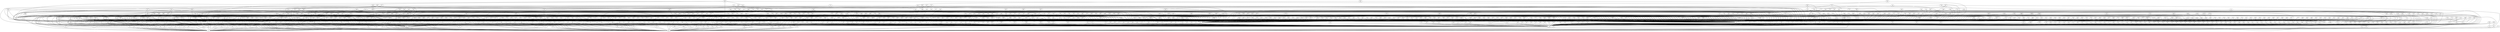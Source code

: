 graph G {
0;
1;
2;
3;
4;
5;
6;
7;
8;
9;
10;
11;
12;
13;
14;
15;
16;
17;
18;
19;
20;
21;
22;
23;
24;
25;
26;
27;
28;
29;
30;
31;
32;
33;
34;
35;
36;
37;
38;
39;
40;
41;
42;
43;
44;
45;
46;
47;
48;
49;
50;
51;
52;
53;
54;
55;
56;
57;
58;
59;
60;
61;
62;
63;
64;
65;
66;
67;
68;
69;
70;
71;
72;
73;
74;
75;
76;
77;
78;
79;
80;
81;
82;
83;
84;
85;
86;
87;
88;
89;
90;
91;
92;
93;
94;
95;
96;
97;
98;
99;
100;
101;
102;
103;
104;
105;
106;
107;
108;
109;
110;
111;
112;
113;
114;
115;
116;
117;
118;
119;
120;
121;
122;
123;
124;
125;
126;
127;
128;
129;
130;
131;
132;
133;
134;
135;
136;
137;
138;
139;
140;
141;
142;
143;
144;
145;
146;
147;
148;
149;
150;
151;
152;
153;
154;
155;
156;
157;
158;
159;
160;
161;
162;
163;
164;
165;
166;
167;
168;
169;
170;
171;
172;
173;
174;
175;
176;
177;
178;
179;
180;
181;
182;
183;
184;
185;
186;
187;
188;
189;
190;
191;
192;
193;
194;
195;
196;
197;
198;
199;
200;
201;
202;
203;
204;
205;
206;
207;
208;
209;
210;
211;
212;
213;
214;
215;
216;
217;
218;
219;
220;
221;
222;
223;
224;
225;
226;
227;
228;
229;
230;
231;
232;
233;
234;
235;
236;
237;
238;
239;
240;
241;
242;
243;
244;
245;
246;
247;
248;
249;
250;
251;
252;
253;
254;
255;
256;
257;
258;
259;
260;
261;
262;
263;
264;
265;
266;
267;
268;
269;
270;
271;
272;
273;
274;
275;
276;
277;
278;
279;
280;
281;
282;
283;
284;
285;
286;
287;
288;
289;
290;
291;
292;
293;
294;
295;
296;
297;
298;
299;
300;
301;
302;
303;
304;
305;
306;
307;
308;
309;
310;
311;
312;
313;
314;
315;
316;
317;
318;
319;
320;
321;
322;
323;
324;
325;
326;
327;
328;
329;
330;
331;
332;
333;
334;
335;
336;
337;
338;
339;
340;
341;
342;
343;
344;
345;
346;
347;
348;
349;
350;
351;
352;
353;
354;
355;
356;
357;
358;
359;
360;
361;
362;
363;
364;
365;
366;
367;
368;
369;
370;
371;
372;
373;
374;
375;
376;
377;
378;
379;
380;
381;
382;
383;
384;
385;
386;
387;
388;
389;
390;
391;
392;
393;
394;
395;
396;
397;
398;
399;
400;
401;
402;
403;
404;
405;
406;
407;
408;
409;
410;
411;
412;
413;
414;
415;
416;
417;
418;
419;
420;
421;
422;
423;
424;
425;
426;
427;
428;
429;
430;
431;
432;
433;
434;
435;
436;
437;
438;
439;
440;
441;
442;
443;
444;
445;
446;
447;
448;
449;
450;
451;
452;
453;
454;
455;
456;
457;
458;
459;
460;
461;
462;
463;
464;
465;
466;
467;
468;
469;
470;
471;
472;
473;
474;
475;
476;
477;
478;
479;
480;
481;
482;
483;
484;
485;
486;
487;
488;
489;
490;
491;
492;
493;
494;
495;
496;
497;
498;
499;
500;
501;
502;
503;
504;
505;
506;
507;
508;
509;
510;
511;
512;
513;
514;
515;
516;
517;
518;
519;
520;
521;
522;
523;
524;
525;
526;
527;
528;
529;
530;
531;
532;
533;
534;
535;
536;
537;
538;
539;
540;
541;
542;
543;
544;
545;
546;
547;
548;
549;
550;
551;
552;
553;
554;
555;
556;
557;
558;
559;
560;
561;
562;
563;
564;
565;
566;
567;
568;
569;
570;
571;
572;
573;
574;
575;
576;
577;
578;
579;
580;
581;
582;
583;
584;
585;
586;
587;
588;
589;
590;
591;
592;
593;
594;
595;
596;
597;
598;
599;
600;
601;
602;
603;
604;
605;
606;
607;
608;
609;
610;
611;
612;
613;
614;
615;
616;
617;
618;
619;
620;
621;
622;
623;
624;
625;
626;
627;
628;
629;
630;
631;
632;
633;
634;
635;
636;
637;
638;
639;
640;
641;
642;
643;
644;
645;
646;
647;
648;
649;
650;
651;
652;
653;
654;
655;
656;
657;
658;
659;
660;
661;
662;
663;
664;
665;
666;
667;
668;
669;
670;
671;
672;
673;
674;
675;
676;
677;
678;
679;
680;
681;
682;
683;
684;
685;
686;
687;
688;
689;
690;
691;
692;
693;
694;
695;
696;
697;
698;
699;
700;
701;
702;
703;
704;
705;
706;
707;
708;
709;
710;
711;
712;
713;
714;
715;
716;
717;
718;
719;
720;
721;
722;
723;
724;
725;
726;
727;
728;
729;
730;
731;
732;
733;
734;
735;
736;
737;
738;
739;
740;
741;
742;
743;
744;
745;
746;
747;
748;
749;
750;
751;
752;
753;
754;
755;
756;
757;
758;
759;
760;
761;
762;
763;
764;
765;
766;
767;
768;
769;
770;
771;
772;
773;
774;
775;
776;
777;
778;
779;
780;
781;
782;
783;
784;
785;
786;
787;
788;
789;
790;
791;
792;
793;
794;
795;
796;
797;
798;
799;
800;
801;
802;
803;
804;
805;
806;
807;
808;
809;
810;
811;
812;
813;
814;
815;
816;
817;
818;
819;
820;
821;
822;
823;
824;
825;
826;
827;
828;
829;
830;
831;
832;
833;
834;
835;
836;
837;
838;
839;
840;
841;
842;
843;
844;
845;
846;
847;
848;
849;
850;
851;
852;
853;
854;
855;
856;
857;
858;
859;
860;
861;
862;
863;
864;
865;
866;
867;
868;
869;
870;
871;
872;
873;
874;
875;
876;
877;
878;
879;
880;
881;
882;
883;
884;
885;
886;
887;
888;
889;
890;
891;
892;
893;
894;
895;
896;
897;
898;
899;
900;
901;
902;
903;
904;
905;
906;
907;
908;
909;
910;
911;
912;
913;
914;
915;
916;
917;
918;
919;
920;
921;
922;
923;
924;
925;
926;
927;
928;
929;
930;
931;
932;
933;
934;
935;
936;
937;
938;
939;
940;
941;
942;
943;
944;
945;
946;
947;
948;
949;
950;
951;
952;
953;
954;
955;
956;
957;
958;
959;
960;
961;
962;
963;
964;
965;
966;
967;
968;
969;
970;
971;
972;
973;
974;
975;
976;
977;
978;
979;
980;
981;
982;
983;
984;
985;
986;
987;
988;
989;
990;
991;
992;
993;
994;
995;
996;
997;
998;
999;
1--0 ;
2--0 ;
3--0 ;
4--0 ;
5--0 ;
6--0 ;
7--0 ;
8--0 ;
9--0 ;
10--0 ;
11--0 ;
12--0 ;
13--0 ;
14--0 ;
15--0 ;
16--0 ;
17--0 ;
18--0 ;
19--0 ;
20--0 ;
21--0 ;
22--0 ;
23--0 ;
24--0 ;
25--0 ;
26--0 ;
27--0 ;
28--0 ;
29--0 ;
30--0 ;
31--0 ;
32--0 ;
33--0 ;
34--0 ;
35--0 ;
36--0 ;
37--0 ;
38--0 ;
39--0 ;
40--0 ;
41--0 ;
42--0 ;
43--0 ;
44--0 ;
45--0 ;
46--0 ;
47--0 ;
48--0 ;
49--0 ;
51--50 ;
52--45 ;
52--50 ;
53--50 ;
54--50 ;
55--50 ;
56--2 ;
56--50 ;
57--43 ;
57--50 ;
58--42 ;
58--50 ;
59--50 ;
60--13 ;
60--50 ;
61--38 ;
61--50 ;
62--41 ;
62--50 ;
63--50 ;
64--50 ;
65--50 ;
66--50 ;
67--23 ;
67--50 ;
68--11 ;
68--50 ;
69--50 ;
70--24 ;
70--50 ;
71--50 ;
72--47 ;
72--50 ;
73--29 ;
73--50 ;
74--50 ;
75--50 ;
76--50 ;
77--10 ;
77--50 ;
78--50 ;
79--50 ;
80--50 ;
81--50 ;
82--50 ;
83--50 ;
84--50 ;
85--50 ;
86--50 ;
87--12 ;
87--50 ;
88--50 ;
89--50 ;
90--50 ;
91--33 ;
91--50 ;
92--50 ;
93--5 ;
93--50 ;
94--50 ;
95--34 ;
95--50 ;
96--50 ;
97--50 ;
98--50 ;
99--50 ;
100--36 ;
100--50 ;
101--50 ;
102--50 ;
103--50 ;
104--50 ;
105--50 ;
106--50 ;
107--50 ;
108--6 ;
108--50 ;
109--50 ;
110--3 ;
110--50 ;
111--50 ;
112--50 ;
113--50 ;
114--19 ;
114--50 ;
115--50 ;
116--50 ;
117--50 ;
118--50 ;
119--50 ;
120--50 ;
121--50 ;
122--50 ;
123--50 ;
124--25 ;
124--50 ;
125--50 ;
126--50 ;
127--50 ;
128--50 ;
129--50 ;
130--9 ;
130--50 ;
131--50 ;
132--37 ;
132--50 ;
133--50 ;
134--50 ;
135--50 ;
137--136 ;
138--99 ;
138--136 ;
139--109 ;
139--136 ;
140--136 ;
141--136 ;
142--136 ;
143--136 ;
144--136 ;
145--136 ;
146--136 ;
147--136 ;
148--136 ;
149--136 ;
150--136 ;
151--136 ;
152--136 ;
153--136 ;
154--124 ;
154--136 ;
155--136 ;
156--136 ;
157--136 ;
158--136 ;
159--136 ;
160--46 ;
160--125 ;
160--136 ;
161--136 ;
162--92 ;
162--136 ;
163--136 ;
164--136 ;
165--136 ;
166--136 ;
167--136 ;
168--136 ;
169--119 ;
169--136 ;
170--136 ;
171--7 ;
171--136 ;
172--136 ;
173--31 ;
173--71 ;
173--136 ;
174--136 ;
175--136 ;
176--104 ;
176--136 ;
177--136 ;
178--22 ;
178--63 ;
178--136 ;
179--75 ;
179--136 ;
180--136 ;
181--136 ;
182--136 ;
183--136 ;
184--136 ;
185--136 ;
186--100 ;
186--136 ;
187--136 ;
188--136 ;
189--84 ;
189--136 ;
190--136 ;
191--136 ;
192--136 ;
193--136 ;
194--136 ;
195--136 ;
196--136 ;
197--136 ;
198--96 ;
198--136 ;
199--136 ;
200--136 ;
201--117 ;
201--136 ;
202--118 ;
202--136 ;
203--136 ;
204--136 ;
205--80 ;
205--136 ;
206--136 ;
207--136 ;
208--44 ;
208--136 ;
209--136 ;
210--106 ;
210--136 ;
211--136 ;
212--45 ;
212--136 ;
213--136 ;
214--136 ;
215--136 ;
216--136 ;
217--21 ;
217--136 ;
218--136 ;
219--9 ;
219--136 ;
220--136 ;
221--136 ;
222--136 ;
223--101 ;
223--136 ;
224--136 ;
225--62 ;
225--136 ;
226--136 ;
227--136 ;
228--55 ;
228--136 ;
229--123 ;
229--136 ;
230--120 ;
230--136 ;
231--43 ;
231--136 ;
232--136 ;
233--136 ;
234--136 ;
235--136 ;
236--136 ;
237--131 ;
237--136 ;
238--136 ;
239--136 ;
240--136 ;
241--136 ;
242--136 ;
243--136 ;
244--136 ;
245--127 ;
245--136 ;
246--136 ;
247--136 ;
248--136 ;
249--6 ;
249--136 ;
250--136 ;
251--136 ;
252--136 ;
253--85 ;
253--136 ;
254--136 ;
255--136 ;
256--136 ;
257--136 ;
258--136 ;
259--105 ;
259--136 ;
260--136 ;
261--136 ;
262--136 ;
263--136 ;
264--53 ;
264--136 ;
265--33 ;
265--136 ;
266--136 ;
267--136 ;
268--136 ;
269--136 ;
270--115 ;
270--136 ;
271--136 ;
272--136 ;
273--136 ;
274--136 ;
275--136 ;
276--136 ;
277--136 ;
278--4 ;
278--136 ;
279--79 ;
279--136 ;
280--136 ;
281--112 ;
281--136 ;
282--136 ;
283--20 ;
283--136 ;
284--136 ;
285--76 ;
285--136 ;
286--136 ;
287--11 ;
287--136 ;
288--136 ;
289--136 ;
290--136 ;
291--136 ;
292--136 ;
293--136 ;
294--136 ;
295--136 ;
296--136 ;
297--136 ;
298--136 ;
299--136 ;
300--136 ;
301--136 ;
302--136 ;
303--136 ;
304--114 ;
304--136 ;
305--136 ;
306--136 ;
307--136 ;
308--136 ;
309--136 ;
310--116 ;
310--136 ;
311--136 ;
312--136 ;
313--136 ;
314--136 ;
315--136 ;
316--12 ;
316--136 ;
317--98 ;
317--136 ;
318--81 ;
318--136 ;
319--136 ;
320--136 ;
321--136 ;
322--29 ;
322--136 ;
323--136 ;
324--136 ;
325--136 ;
326--136 ;
327--136 ;
328--136 ;
329--136 ;
330--136 ;
331--136 ;
332--39 ;
332--129 ;
332--136 ;
333--136 ;
334--136 ;
335--136 ;
336--67 ;
336--136 ;
337--136 ;
338--93 ;
338--136 ;
339--136 ;
340--136 ;
341--133 ;
341--136 ;
342--132 ;
342--136 ;
343--136 ;
344--136 ;
345--136 ;
346--136 ;
347--3 ;
347--136 ;
348--136 ;
349--136 ;
350--78 ;
350--136 ;
351--136 ;
352--61 ;
352--136 ;
353--136 ;
354--35 ;
354--136 ;
355--136 ;
356--136 ;
357--136 ;
358--136 ;
359--136 ;
360--136 ;
361--136 ;
362--136 ;
363--2 ;
363--136 ;
364--134 ;
364--136 ;
365--136 ;
366--136 ;
367--136 ;
368--136 ;
369--15 ;
369--113 ;
369--136 ;
370--136 ;
371--136 ;
372--58 ;
372--136 ;
373--136 ;
374--136 ;
375--136 ;
376--47 ;
376--136 ;
377--136 ;
378--136 ;
379--136 ;
380--40 ;
380--136 ;
381--136 ;
382--136 ;
383--136 ;
384--136 ;
385--136 ;
386--30 ;
386--136 ;
387--136 ;
388--136 ;
389--136 ;
390--136 ;
391--136 ;
392--28 ;
392--136 ;
393--136 ;
394--136 ;
395--136 ;
396--90 ;
396--136 ;
397--136 ;
398--26 ;
398--136 ;
399--136 ;
400--136 ;
401--136 ;
402--49 ;
402--136 ;
403--89 ;
403--136 ;
404--136 ;
405--136 ;
406--136 ;
407--136 ;
408--136 ;
409--136 ;
410--34 ;
410--136 ;
412--411 ;
413--108 ;
413--343 ;
413--411 ;
414--411 ;
415--223 ;
415--411 ;
416--3 ;
416--411 ;
417--393 ;
417--411 ;
418--34 ;
418--411 ;
419--39 ;
419--411 ;
420--411 ;
421--411 ;
422--38 ;
422--305 ;
422--411 ;
423--82 ;
423--219 ;
423--411 ;
424--411 ;
425--17 ;
425--121 ;
425--365 ;
425--411 ;
426--56 ;
426--356 ;
426--411 ;
427--64 ;
427--167 ;
427--411 ;
428--134 ;
428--411 ;
429--23 ;
429--411 ;
430--91 ;
430--359 ;
430--411 ;
431--42 ;
431--260 ;
431--411 ;
432--52 ;
432--411 ;
434--433 ;
435--48 ;
435--334 ;
435--433 ;
436--406 ;
436--433 ;
437--174 ;
437--433 ;
438--42 ;
438--252 ;
438--433 ;
439--60 ;
439--277 ;
439--433 ;
440--27 ;
440--65 ;
440--142 ;
440--420 ;
440--433 ;
441--29 ;
441--427 ;
441--433 ;
442--25 ;
442--343 ;
442--433 ;
443--91 ;
443--195 ;
443--433 ;
444--79 ;
444--419 ;
444--433 ;
445--62 ;
445--433 ;
446--37 ;
446--433 ;
447--122 ;
447--303 ;
447--433 ;
448--19 ;
448--176 ;
448--421 ;
448--433 ;
449--94 ;
449--149 ;
449--433 ;
450--24 ;
450--175 ;
450--432 ;
450--433 ;
451--433 ;
452--68 ;
452--415 ;
452--433 ;
453--23 ;
453--433 ;
454--21 ;
454--53 ;
454--433 ;
455--54 ;
455--389 ;
455--433 ;
456--362 ;
456--433 ;
457--283 ;
457--433 ;
458--105 ;
458--416 ;
458--433 ;
459--130 ;
459--278 ;
459--414 ;
459--433 ;
460--103 ;
460--382 ;
460--433 ;
461--160 ;
461--433 ;
462--77 ;
462--193 ;
462--433 ;
463--38 ;
463--154 ;
463--433 ;
464--194 ;
464--433 ;
465--35 ;
465--433 ;
466--56 ;
466--320 ;
466--433 ;
467--209 ;
467--433 ;
468--433 ;
469--110 ;
469--400 ;
469--433 ;
470--433 ;
471--173 ;
471--433 ;
472--371 ;
472--433 ;
473--28 ;
473--99 ;
473--433 ;
474--16 ;
474--82 ;
474--330 ;
474--433 ;
475--350 ;
475--433 ;
477--476 ;
478--38 ;
478--303 ;
478--476 ;
479--57 ;
479--146 ;
479--476 ;
480--5 ;
480--226 ;
480--458 ;
480--476 ;
481--72 ;
481--167 ;
481--465 ;
481--476 ;
482--8 ;
482--121 ;
482--157 ;
482--468 ;
482--476 ;
483--18 ;
483--415 ;
483--476 ;
484--39 ;
484--113 ;
484--471 ;
484--476 ;
485--110 ;
485--212 ;
485--476 ;
486--87 ;
486--142 ;
486--421 ;
486--476 ;
487--27 ;
487--102 ;
487--175 ;
487--424 ;
487--476 ;
488--111 ;
488--417 ;
488--453 ;
488--476 ;
489--48 ;
489--135 ;
489--337 ;
489--476 ;
490--410 ;
490--432 ;
490--476 ;
491--40 ;
491--426 ;
491--470 ;
491--476 ;
492--16 ;
492--94 ;
492--181 ;
492--414 ;
492--476 ;
493--160 ;
493--476 ;
494--101 ;
494--418 ;
494--438 ;
494--476 ;
495--95 ;
495--406 ;
495--476 ;
496--107 ;
496--311 ;
496--429 ;
496--446 ;
496--476 ;
497--138 ;
497--428 ;
497--454 ;
497--476 ;
498--10 ;
498--284 ;
498--444 ;
498--476 ;
500--499 ;
501--163 ;
501--484 ;
501--499 ;
502--16 ;
502--147 ;
502--499 ;
503--120 ;
503--436 ;
503--499 ;
504--70 ;
504--357 ;
504--499 ;
505--35 ;
505--116 ;
505--493 ;
505--499 ;
506--37 ;
506--318 ;
506--499 ;
507--73 ;
507--382 ;
507--499 ;
508--36 ;
508--251 ;
508--458 ;
508--499 ;
509--27 ;
509--88 ;
509--271 ;
509--499 ;
510--95 ;
510--275 ;
510--441 ;
510--499 ;
511--28 ;
511--497 ;
511--499 ;
512--367 ;
512--488 ;
512--499 ;
513--60 ;
513--331 ;
513--411 ;
513--499 ;
514--65 ;
514--373 ;
514--491 ;
514--499 ;
515--4 ;
515--66 ;
515--464 ;
515--499 ;
516--14 ;
516--102 ;
516--394 ;
516--499 ;
517--91 ;
517--358 ;
517--483 ;
517--499 ;
518--42 ;
518--324 ;
518--499 ;
519--82 ;
519--272 ;
519--499 ;
520--57 ;
520--340 ;
520--451 ;
520--499 ;
521--23 ;
521--264 ;
521--499 ;
522--130 ;
522--498 ;
522--499 ;
523--134 ;
523--435 ;
523--499 ;
524--94 ;
524--183 ;
524--499 ;
525--93 ;
525--463 ;
525--490 ;
525--499 ;
526--466 ;
526--486 ;
526--499 ;
528--527 ;
529--527 ;
530--70 ;
530--190 ;
530--527 ;
531--149 ;
531--527 ;
532--527 ;
533--16 ;
533--361 ;
533--527 ;
534--527 ;
535--206 ;
535--523 ;
535--527 ;
536--527 ;
537--293 ;
537--527 ;
538--272 ;
538--428 ;
538--473 ;
538--527 ;
539--88 ;
539--241 ;
539--424 ;
539--527 ;
540--102 ;
540--188 ;
540--527 ;
541--159 ;
541--527 ;
542--344 ;
542--527 ;
543--481 ;
543--527 ;
544--457 ;
544--527 ;
545--60 ;
545--359 ;
545--527 ;
546--47 ;
546--527 ;
547--490 ;
547--527 ;
548--250 ;
548--527 ;
549--92 ;
549--527 ;
550--374 ;
550--527 ;
551--69 ;
551--309 ;
551--527 ;
552--83 ;
552--320 ;
552--527 ;
553--277 ;
553--527 ;
554--527 ;
555--8 ;
555--106 ;
555--527 ;
556--308 ;
556--470 ;
556--527 ;
557--527 ;
558--267 ;
558--527 ;
559--181 ;
559--527 ;
560--166 ;
560--527 ;
561--407 ;
561--527 ;
562--26 ;
562--527 ;
563--358 ;
563--527 ;
564--281 ;
564--515 ;
564--527 ;
565--527 ;
566--527 ;
567--527 ;
568--79 ;
568--527 ;
569--480 ;
569--527 ;
570--121 ;
570--335 ;
570--527 ;
571--179 ;
571--527 ;
572--53 ;
572--527 ;
573--17 ;
573--74 ;
573--378 ;
573--527 ;
574--126 ;
574--157 ;
574--527 ;
575--131 ;
575--527 ;
576--89 ;
576--527 ;
577--21 ;
577--118 ;
577--527 ;
578--49 ;
578--456 ;
578--527 ;
579--426 ;
579--527 ;
580--271 ;
580--527 ;
581--194 ;
581--527 ;
582--381 ;
582--527 ;
583--369 ;
583--527 ;
584--527 ;
585--128 ;
585--391 ;
585--527 ;
586--82 ;
586--527 ;
587--182 ;
587--527 ;
588--437 ;
588--478 ;
588--527 ;
589--252 ;
589--527 ;
590--227 ;
590--527 ;
591--527 ;
592--495 ;
592--527 ;
593--340 ;
593--527 ;
594--129 ;
594--527 ;
595--326 ;
595--527 ;
596--91 ;
596--287 ;
596--527 ;
597--527 ;
598--527 ;
599--183 ;
599--527 ;
600--151 ;
600--527 ;
601--380 ;
601--527 ;
602--463 ;
602--527 ;
603--265 ;
603--527 ;
604--527 ;
605--52 ;
605--195 ;
605--526 ;
605--527 ;
606--173 ;
606--527 ;
607--192 ;
607--527 ;
608--116 ;
608--442 ;
608--527 ;
609--462 ;
609--507 ;
609--527 ;
610--86 ;
610--231 ;
610--527 ;
611--527 ;
612--14 ;
612--291 ;
612--527 ;
613--238 ;
613--527 ;
614--36 ;
614--413 ;
614--461 ;
614--527 ;
615--259 ;
615--527 ;
616--37 ;
616--485 ;
616--527 ;
617--42 ;
617--341 ;
617--527 ;
618--130 ;
618--397 ;
618--527 ;
619--61 ;
619--527 ;
620--276 ;
620--527 ;
621--246 ;
621--527 ;
622--469 ;
622--527 ;
623--460 ;
623--527 ;
624--253 ;
624--421 ;
624--527 ;
625--379 ;
625--527 ;
626--76 ;
626--527 ;
627--34 ;
627--527 ;
628--242 ;
628--503 ;
628--527 ;
629--318 ;
629--527 ;
630--3 ;
630--527 ;
631--427 ;
631--527 ;
632--41 ;
632--215 ;
632--527 ;
633--422 ;
633--527 ;
634--284 ;
634--527 ;
635--138 ;
635--527 ;
636--139 ;
636--527 ;
637--196 ;
637--527 ;
638--198 ;
638--527 ;
639--94 ;
639--314 ;
639--527 ;
640--176 ;
640--483 ;
640--527 ;
641--527 ;
642--527 ;
643--97 ;
643--251 ;
643--527 ;
644--527 ;
645--221 ;
645--527 ;
646--527 ;
647--312 ;
647--420 ;
647--527 ;
648--475 ;
648--527 ;
649--35 ;
649--123 ;
649--527 ;
650--258 ;
650--494 ;
650--527 ;
651--57 ;
651--472 ;
651--527 ;
652--514 ;
652--527 ;
653--510 ;
653--527 ;
654--357 ;
654--527 ;
655--19 ;
655--155 ;
655--527 ;
656--409 ;
656--419 ;
656--527 ;
657--98 ;
657--467 ;
657--527 ;
658--10 ;
658--355 ;
658--527 ;
659--334 ;
659--527 ;
660--243 ;
660--527 ;
661--330 ;
661--527 ;
662--324 ;
662--527 ;
663--84 ;
663--511 ;
663--527 ;
664--384 ;
664--527 ;
665--187 ;
665--527 ;
666--145 ;
666--527 ;
667--527 ;
668--235 ;
668--527 ;
669--30 ;
669--527 ;
670--78 ;
670--468 ;
670--527 ;
671--527 ;
672--280 ;
672--527 ;
673--111 ;
673--298 ;
673--451 ;
673--527 ;
674--372 ;
674--527 ;
675--2 ;
675--527 ;
676--93 ;
676--527 ;
677--313 ;
677--414 ;
677--527 ;
678--390 ;
678--527 ;
679--260 ;
679--527 ;
680--55 ;
680--527 ;
681--32 ;
681--222 ;
681--527 ;
682--527 ;
683--170 ;
683--527 ;
684--455 ;
684--527 ;
685--119 ;
685--527 ;
686--6 ;
686--417 ;
686--527 ;
687--377 ;
687--445 ;
687--527 ;
688--315 ;
688--484 ;
688--527 ;
689--178 ;
689--527 ;
690--278 ;
690--527 ;
691--394 ;
691--527 ;
692--282 ;
692--527 ;
693--124 ;
693--493 ;
693--527 ;
694--489 ;
694--527 ;
695--46 ;
695--447 ;
695--527 ;
696--117 ;
696--527 ;
697--27 ;
697--244 ;
697--527 ;
698--87 ;
698--450 ;
698--527 ;
699--68 ;
699--351 ;
699--527 ;
700--367 ;
700--527 ;
701--29 ;
701--527 ;
702--496 ;
702--527 ;
703--67 ;
703--527 ;
704--143 ;
704--453 ;
704--527 ;
705--319 ;
705--527 ;
707--706 ;
708--311 ;
708--557 ;
708--706 ;
709--308 ;
709--706 ;
710--297 ;
710--511 ;
710--706 ;
711--512 ;
711--706 ;
712--67 ;
712--706 ;
713--343 ;
713--706 ;
714--138 ;
714--706 ;
715--112 ;
715--706 ;
716--121 ;
716--323 ;
716--706 ;
717--108 ;
717--306 ;
717--623 ;
717--706 ;
718--54 ;
718--307 ;
718--609 ;
718--706 ;
719--44 ;
719--81 ;
719--661 ;
719--706 ;
720--621 ;
720--706 ;
721--476 ;
721--678 ;
721--706 ;
722--274 ;
722--432 ;
722--567 ;
722--706 ;
723--72 ;
723--392 ;
723--706 ;
724--356 ;
724--706 ;
725--127 ;
725--655 ;
725--706 ;
726--39 ;
726--55 ;
726--706 ;
727--74 ;
727--366 ;
727--706 ;
728--399 ;
728--706 ;
729--77 ;
729--222 ;
729--416 ;
729--706 ;
730--105 ;
730--677 ;
730--706 ;
731--234 ;
731--505 ;
731--549 ;
731--706 ;
732--45 ;
732--706 ;
733--229 ;
733--706 ;
734--354 ;
734--706 ;
735--177 ;
735--685 ;
735--706 ;
736--300 ;
736--706 ;
737--273 ;
737--706 ;
738--374 ;
738--706 ;
739--361 ;
739--706 ;
740--101 ;
740--508 ;
740--583 ;
740--706 ;
741--196 ;
741--706 ;
742--286 ;
742--522 ;
742--619 ;
742--706 ;
743--78 ;
743--706 ;
744--564 ;
744--706 ;
745--471 ;
745--645 ;
745--706 ;
746--504 ;
746--603 ;
746--706 ;
747--32 ;
747--118 ;
747--706 ;
748--302 ;
748--591 ;
748--706 ;
749--410 ;
749--526 ;
749--706 ;
750--164 ;
750--706 ;
751--581 ;
751--706 ;
752--295 ;
752--706 ;
753--41 ;
753--301 ;
753--706 ;
754--363 ;
754--626 ;
754--706 ;
755--207 ;
755--572 ;
755--706 ;
756--218 ;
756--706 ;
757--365 ;
757--547 ;
757--706 ;
758--200 ;
758--608 ;
758--706 ;
759--141 ;
759--698 ;
759--706 ;
760--630 ;
760--706 ;
761--18 ;
761--563 ;
761--706 ;
762--25 ;
762--634 ;
762--706 ;
763--8 ;
763--161 ;
763--706 ;
764--267 ;
764--706 ;
765--199 ;
765--706 ;
766--457 ;
766--706 ;
767--7 ;
767--524 ;
767--679 ;
767--706 ;
768--285 ;
768--428 ;
768--445 ;
768--706 ;
769--378 ;
769--706 ;
770--697 ;
770--706 ;
771--215 ;
771--706 ;
772--368 ;
772--575 ;
772--706 ;
773--691 ;
773--706 ;
774--232 ;
774--649 ;
774--706 ;
775--692 ;
775--706 ;
776--614 ;
776--706 ;
777--506 ;
777--684 ;
777--706 ;
778--290 ;
778--441 ;
778--546 ;
778--706 ;
779--31 ;
779--690 ;
779--706 ;
780--423 ;
780--706 ;
781--20 ;
781--459 ;
781--582 ;
781--706 ;
782--345 ;
782--706 ;
783--629 ;
783--706 ;
784--5 ;
784--382 ;
784--706 ;
785--98 ;
785--470 ;
785--706 ;
786--349 ;
786--579 ;
786--706 ;
787--542 ;
787--706 ;
788--329 ;
788--706 ;
789--292 ;
789--597 ;
789--706 ;
790--250 ;
790--706 ;
791--513 ;
791--606 ;
791--706 ;
792--204 ;
792--706 ;
793--128 ;
793--298 ;
793--706 ;
794--545 ;
794--706 ;
795--24 ;
795--211 ;
795--706 ;
796--185 ;
796--451 ;
796--706 ;
797--144 ;
797--611 ;
797--706 ;
798--17 ;
798--224 ;
798--706 ;
799--193 ;
799--706 ;
800--106 ;
800--706 ;
801--337 ;
801--543 ;
801--706 ;
802--325 ;
802--534 ;
802--706 ;
803--346 ;
803--616 ;
803--706 ;
804--65 ;
804--168 ;
804--706 ;
805--26 ;
805--706 ;
806--64 ;
806--165 ;
806--706 ;
807--376 ;
807--706 ;
808--188 ;
808--706 ;
809--107 ;
809--599 ;
809--706 ;
810--373 ;
810--706 ;
811--248 ;
811--641 ;
811--706 ;
812--638 ;
812--706 ;
813--206 ;
813--706 ;
814--242 ;
814--706 ;
815--664 ;
815--706 ;
816--537 ;
816--706 ;
817--40 ;
817--126 ;
817--706 ;
818--571 ;
818--706 ;
819--13 ;
819--233 ;
819--706 ;
820--255 ;
820--525 ;
820--686 ;
820--706 ;
821--289 ;
821--706 ;
822--353 ;
822--565 ;
822--706 ;
823--182 ;
823--706 ;
824--370 ;
824--706 ;
825--375 ;
825--604 ;
825--706 ;
826--620 ;
826--706 ;
827--154 ;
827--706 ;
828--69 ;
828--389 ;
828--706 ;
829--239 ;
829--706 ;
830--261 ;
830--706 ;
831--256 ;
831--465 ;
831--627 ;
831--706 ;
832--521 ;
832--615 ;
832--706 ;
833--377 ;
833--706 ;
834--263 ;
834--529 ;
834--706 ;
835--220 ;
835--706 ;
836--271 ;
836--706 ;
837--569 ;
837--706 ;
838--530 ;
838--706 ;
839--30 ;
839--706 ;
840--371 ;
840--594 ;
840--706 ;
841--201 ;
841--682 ;
841--706 ;
842--71 ;
842--688 ;
842--706 ;
843--352 ;
843--706 ;
844--140 ;
844--696 ;
844--706 ;
845--405 ;
845--702 ;
845--706 ;
846--225 ;
846--706 ;
847--303 ;
847--706 ;
848--339 ;
848--701 ;
848--706 ;
849--401 ;
849--706 ;
850--33 ;
850--636 ;
850--706 ;
851--4 ;
851--75 ;
851--601 ;
851--706 ;
852--237 ;
852--706 ;
853--167 ;
853--706 ;
854--464 ;
854--706 ;
855--143 ;
855--424 ;
855--706 ;
856--191 ;
856--706 ;
857--12 ;
857--706 ;
858--15 ;
858--443 ;
858--706 ;
859--9 ;
859--683 ;
859--706 ;
860--613 ;
860--706 ;
861--296 ;
861--706 ;
862--347 ;
862--706 ;
863--125 ;
863--589 ;
863--706 ;
864--175 ;
864--706 ;
865--203 ;
865--706 ;
866--660 ;
866--706 ;
867--291 ;
867--706 ;
868--288 ;
868--706 ;
869--672 ;
869--706 ;
870--142 ;
870--675 ;
870--706 ;
871--181 ;
871--706 ;
872--80 ;
872--531 ;
872--706 ;
873--132 ;
873--706 ;
874--266 ;
874--706 ;
875--502 ;
875--706 ;
876--57 ;
876--393 ;
876--706 ;
877--360 ;
877--706 ;
878--46 ;
878--88 ;
878--706 ;
879--176 ;
879--706 ;
880--247 ;
880--706 ;
881--49 ;
881--706 ;
882--456 ;
882--706 ;
883--216 ;
883--592 ;
883--706 ;
884--404 ;
884--532 ;
884--706 ;
885--156 ;
885--706 ;
886--100 ;
886--706 ;
887--73 ;
887--335 ;
887--706 ;
888--214 ;
888--706 ;
889--89 ;
889--706 ;
890--133 ;
890--706 ;
891--430 ;
891--519 ;
891--607 ;
891--706 ;
892--321 ;
892--706 ;
893--700 ;
893--706 ;
894--705 ;
894--706 ;
895--158 ;
895--554 ;
895--706 ;
896--328 ;
896--644 ;
896--706 ;
897--56 ;
897--187 ;
897--706 ;
898--97 ;
898--333 ;
898--421 ;
898--706 ;
899--590 ;
899--706 ;
900--372 ;
900--706 ;
901--656 ;
901--706 ;
902--22 ;
902--654 ;
902--706 ;
903--653 ;
903--706 ;
904--38 ;
904--269 ;
904--584 ;
904--706 ;
905--334 ;
905--706 ;
906--157 ;
906--706 ;
907--135 ;
907--408 ;
907--622 ;
907--706 ;
908--391 ;
908--706 ;
909--236 ;
909--536 ;
909--706 ;
910--102 ;
910--437 ;
910--706 ;
911--113 ;
911--706 ;
912--395 ;
912--420 ;
912--706 ;
913--122 ;
913--262 ;
913--667 ;
913--706 ;
914--689 ;
914--706 ;
915--268 ;
915--706 ;
916--152 ;
916--444 ;
916--693 ;
916--706 ;
917--666 ;
917--706 ;
918--217 ;
918--694 ;
918--706 ;
919--431 ;
919--699 ;
919--706 ;
920--110 ;
920--150 ;
920--706 ;
921--66 ;
921--309 ;
921--418 ;
921--453 ;
921--706 ;
922--249 ;
922--706 ;
923--618 ;
923--706 ;
924--162 ;
924--706 ;
925--387 ;
925--706 ;
926--501 ;
926--706 ;
927--146 ;
927--598 ;
927--706 ;
928--115 ;
928--658 ;
928--706 ;
929--151 ;
929--706 ;
930--169 ;
930--706 ;
931--103 ;
931--275 ;
931--642 ;
931--706 ;
932--85 ;
932--706 ;
933--14 ;
933--109 ;
933--706 ;
934--652 ;
934--706 ;
935--189 ;
935--473 ;
935--706 ;
936--11 ;
936--706 ;
937--305 ;
937--706 ;
938--279 ;
938--566 ;
938--706 ;
939--172 ;
939--586 ;
939--706 ;
940--327 ;
940--706 ;
941--197 ;
941--454 ;
941--706 ;
942--254 ;
942--523 ;
942--706 ;
943--159 ;
943--706 ;
944--226 ;
944--706 ;
945--231 ;
945--706 ;
946--153 ;
946--648 ;
946--706 ;
947--310 ;
947--706 ;
948--518 ;
948--568 ;
948--706 ;
949--294 ;
949--631 ;
949--706 ;
950--452 ;
950--639 ;
950--706 ;
951--90 ;
951--650 ;
951--706 ;
952--385 ;
952--706 ;
953--449 ;
953--706 ;
954--86 ;
954--348 ;
954--706 ;
955--230 ;
955--671 ;
955--706 ;
956--304 ;
956--706 ;
957--474 ;
957--706 ;
958--83 ;
958--340 ;
958--706 ;
959--277 ;
959--706 ;
960--662 ;
960--706 ;
961--338 ;
961--706 ;
962--436 ;
962--676 ;
962--706 ;
963--213 ;
963--706 ;
964--48 ;
964--364 ;
964--706 ;
965--625 ;
965--706 ;
966--95 ;
966--180 ;
966--706 ;
967--299 ;
967--706 ;
968--235 ;
968--706 ;
969--383 ;
969--706 ;
970--148 ;
970--633 ;
970--706 ;
971--468 ;
971--517 ;
971--706 ;
972--63 ;
972--706 ;
973--467 ;
973--706 ;
974--59 ;
974--240 ;
974--429 ;
974--602 ;
974--706 ;
975--388 ;
975--706 ;
976--617 ;
976--706 ;
977--184 ;
977--706 ;
978--596 ;
978--706 ;
979--257 ;
979--446 ;
979--646 ;
979--706 ;
980--400 ;
980--706 ;
981--96 ;
981--561 ;
981--706 ;
982--322 ;
982--706 ;
983--111 ;
983--438 ;
983--706 ;
984--326 ;
984--706 ;
986--985 ;
987--19 ;
987--314 ;
987--494 ;
987--503 ;
987--776 ;
987--985 ;
988--52 ;
988--497 ;
988--814 ;
988--985 ;
989--37 ;
989--252 ;
989--890 ;
989--985 ;
990--3 ;
990--447 ;
990--486 ;
990--931 ;
990--985 ;
991--425 ;
991--466 ;
991--479 ;
991--560 ;
991--819 ;
991--985 ;
992--28 ;
992--76 ;
992--414 ;
992--869 ;
992--985 ;
993--332 ;
993--458 ;
993--981 ;
993--985 ;
994--336 ;
994--419 ;
994--515 ;
994--962 ;
994--985 ;
995--42 ;
995--221 ;
995--488 ;
995--854 ;
995--985 ;
996--342 ;
996--663 ;
996--712 ;
996--985 ;
997--18 ;
997--107 ;
997--399 ;
997--424 ;
997--468 ;
997--985 ;
998--82 ;
998--155 ;
998--491 ;
998--926 ;
998--985 ;
999--422 ;
999--475 ;
999--485 ;
999--509 ;
999--896 ;
999--985 ;
}
